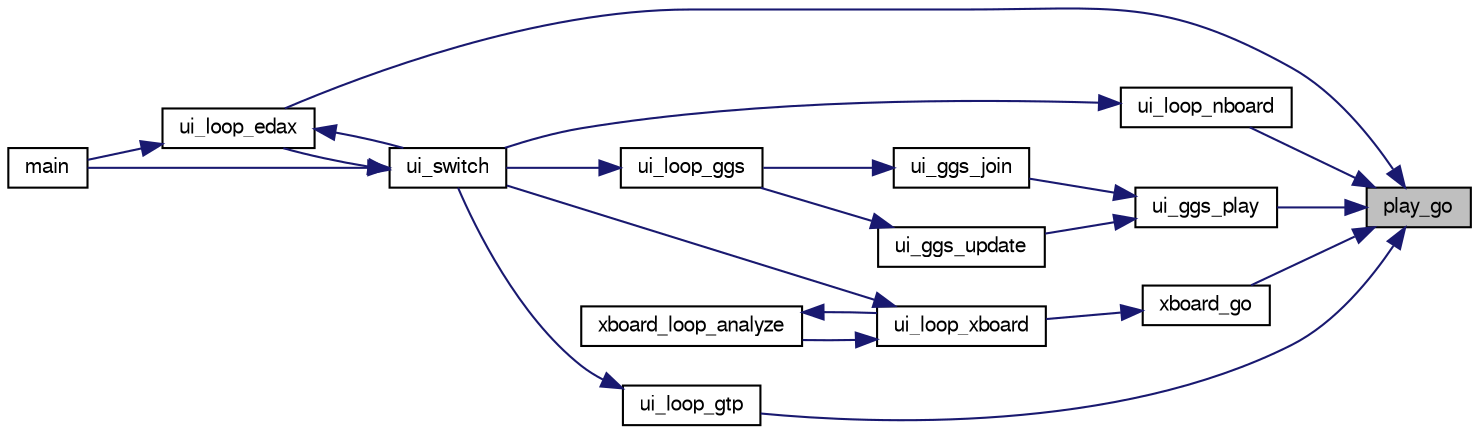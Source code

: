 digraph "play_go"
{
 // LATEX_PDF_SIZE
  bgcolor="transparent";
  edge [fontname="FreeSans",fontsize="10",labelfontname="FreeSans",labelfontsize="10"];
  node [fontname="FreeSans",fontsize="10",shape=record];
  rankdir="RL";
  Node1 [label="play_go",height=0.2,width=0.4,color="black", fillcolor="grey75", style="filled", fontcolor="black",tooltip="Start thinking."];
  Node1 -> Node2 [dir="back",color="midnightblue",fontsize="10",style="solid",fontname="FreeSans"];
  Node2 [label="ui_ggs_play",height=0.2,width=0.4,color="black",URL="$ggs_8c.html#a55704d516945d0fc38a4aae02fca1bfe",tooltip="ui_ggs_play"];
  Node2 -> Node3 [dir="back",color="midnightblue",fontsize="10",style="solid",fontname="FreeSans"];
  Node3 [label="ui_ggs_join",height=0.2,width=0.4,color="black",URL="$ggs_8c.html#afc8b9c7d5dd5c68bdabac6790ff83aff",tooltip="ui_ggs_join"];
  Node3 -> Node4 [dir="back",color="midnightblue",fontsize="10",style="solid",fontname="FreeSans"];
  Node4 [label="ui_loop_ggs",height=0.2,width=0.4,color="black",URL="$ggs_8c.html#a245d5c8f964506584b8d505c7305eb94",tooltip="ui_loop_ggs"];
  Node4 -> Node5 [dir="back",color="midnightblue",fontsize="10",style="solid",fontname="FreeSans"];
  Node5 [label="ui_switch",height=0.2,width=0.4,color="black",URL="$ui_8c.html#a4234d6b0fd690186ef0ec2fc2eba2d4d",tooltip="Switch between different User Interface."];
  Node5 -> Node6 [dir="back",color="midnightblue",fontsize="10",style="solid",fontname="FreeSans"];
  Node6 [label="main",height=0.2,width=0.4,color="black",URL="$main_8c.html#a3c04138a5bfe5d72780bb7e82a18e627",tooltip="edax main function."];
  Node5 -> Node7 [dir="back",color="midnightblue",fontsize="10",style="solid",fontname="FreeSans"];
  Node7 [label="ui_loop_edax",height=0.2,width=0.4,color="black",URL="$edax_8c.html#a2354b96c7688bae32bedb6203d672f50",tooltip="Loop event."];
  Node7 -> Node6 [dir="back",color="midnightblue",fontsize="10",style="solid",fontname="FreeSans"];
  Node7 -> Node5 [dir="back",color="midnightblue",fontsize="10",style="solid",fontname="FreeSans"];
  Node2 -> Node8 [dir="back",color="midnightblue",fontsize="10",style="solid",fontname="FreeSans"];
  Node8 [label="ui_ggs_update",height=0.2,width=0.4,color="black",URL="$ggs_8c.html#add208abcf5430b768477f3ea02a2b139",tooltip="ui_ggs_update"];
  Node8 -> Node4 [dir="back",color="midnightblue",fontsize="10",style="solid",fontname="FreeSans"];
  Node1 -> Node7 [dir="back",color="midnightblue",fontsize="10",style="solid",fontname="FreeSans"];
  Node1 -> Node9 [dir="back",color="midnightblue",fontsize="10",style="solid",fontname="FreeSans"];
  Node9 [label="ui_loop_gtp",height=0.2,width=0.4,color="black",URL="$gtp_8c.html#aa036470059be60da73acd63418093e1e",tooltip="Loop event."];
  Node9 -> Node5 [dir="back",color="midnightblue",fontsize="10",style="solid",fontname="FreeSans"];
  Node1 -> Node10 [dir="back",color="midnightblue",fontsize="10",style="solid",fontname="FreeSans"];
  Node10 [label="ui_loop_nboard",height=0.2,width=0.4,color="black",URL="$nboard_8c.html#a13ec69450a157e8cbf526b11d1a27be6",tooltip="Loop event."];
  Node10 -> Node5 [dir="back",color="midnightblue",fontsize="10",style="solid",fontname="FreeSans"];
  Node1 -> Node11 [dir="back",color="midnightblue",fontsize="10",style="solid",fontname="FreeSans"];
  Node11 [label="xboard_go",height=0.2,width=0.4,color="black",URL="$xboard_8c.html#ac3cbe43d38c75f78ef60f463f91bf3fe",tooltip=" "];
  Node11 -> Node12 [dir="back",color="midnightblue",fontsize="10",style="solid",fontname="FreeSans"];
  Node12 [label="ui_loop_xboard",height=0.2,width=0.4,color="black",URL="$ui_8h.html#af80ec70d3d08eb4c17c84d3997aaba0f",tooltip="Loop event."];
  Node12 -> Node5 [dir="back",color="midnightblue",fontsize="10",style="solid",fontname="FreeSans"];
  Node12 -> Node13 [dir="back",color="midnightblue",fontsize="10",style="solid",fontname="FreeSans"];
  Node13 [label="xboard_loop_analyze",height=0.2,width=0.4,color="black",URL="$xboard_8c.html#a6ec4f7e4a6e59e32b5eb95b566f098c8",tooltip="Analyze."];
  Node13 -> Node12 [dir="back",color="midnightblue",fontsize="10",style="solid",fontname="FreeSans"];
}

